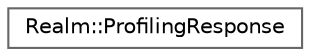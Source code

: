 digraph "Graphical Class Hierarchy"
{
 // LATEX_PDF_SIZE
  bgcolor="transparent";
  edge [fontname=Helvetica,fontsize=10,labelfontname=Helvetica,labelfontsize=10];
  node [fontname=Helvetica,fontsize=10,shape=box,height=0.2,width=0.4];
  rankdir="LR";
  Node0 [id="Node000000",label="Realm::ProfilingResponse",height=0.2,width=0.4,color="grey40", fillcolor="white", style="filled",URL="$classRealm_1_1ProfilingResponse.html",tooltip=" "];
}
